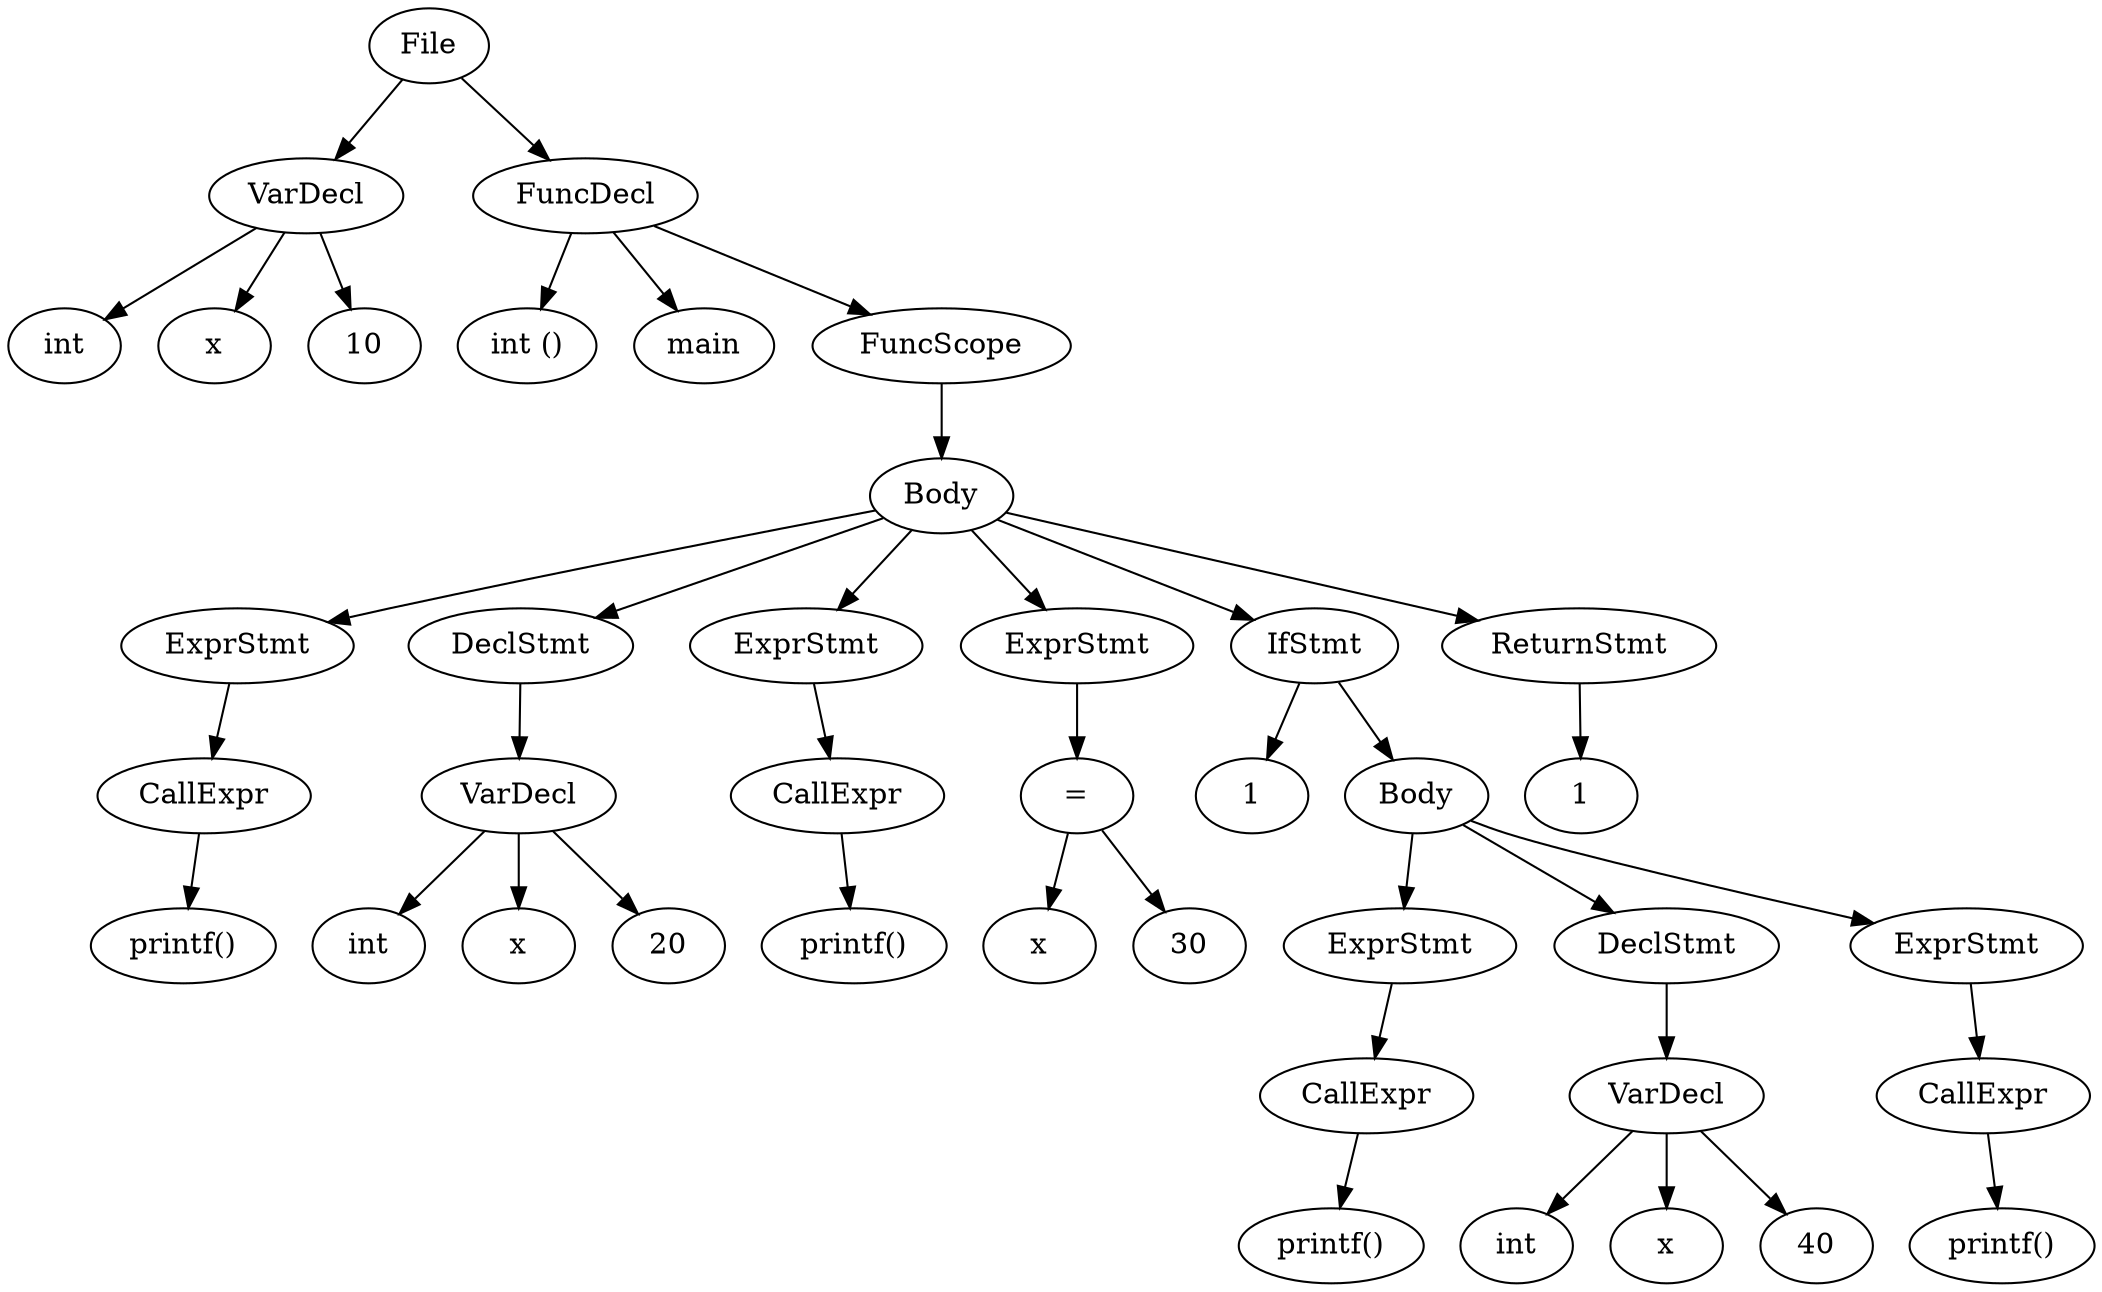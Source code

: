 digraph {n0 [label="File"];
n1 [label="VarDecl"];
n2 [label="int"];
n3 [label="x"];
n4 [label="10"];
n5 [label="FuncDecl"];
n6 [label="int ()"];
n7 [label="main"];
n8 [label="FuncScope"];
n10 [label="Body"];
n12 [label="ExprStmt"];
n13 [label="CallExpr"];
n14 [label="printf()"];
n16 [label="DeclStmt"];
n17 [label="VarDecl"];
n18 [label="int"];
n19 [label="x"];
n20 [label="20"];
n21 [label="ExprStmt"];
n22 [label="CallExpr"];
n23 [label="printf()"];
n25 [label="ExprStmt"];
n26 [label="="];
n27 [label="x"];
n28 [label="30"];
n29 [label="IfStmt"];
n31 [label="1"];
n32 [label="Body"];
n34 [label="ExprStmt"];
n35 [label="CallExpr"];
n36 [label="printf()"];
n38 [label="DeclStmt"];
n39 [label="VarDecl"];
n40 [label="int"];
n41 [label="x"];
n42 [label="40"];
n43 [label="ExprStmt"];
n44 [label="CallExpr"];
n45 [label="printf()"];
n47 [label="ReturnStmt"];
n48 [label="1"];
n0 -> n1
n1 -> n2
n1 -> n3
n1 -> n4
n0 -> n5
n5 -> n6
n5 -> n7
n5 -> n8
n8 -> n10
n10 -> n12
n12 -> n13
n13 -> n14
n10 -> n16
n16 -> n17
n17 -> n18
n17 -> n19
n17 -> n20
n10 -> n21
n21 -> n22
n22 -> n23
n10 -> n25
n25 -> n26
n26 -> n27
n26 -> n28
n10 -> n29
n29 -> n31
n29 -> n32
n32 -> n34
n34 -> n35
n35 -> n36
n32 -> n38
n38 -> n39
n39 -> n40
n39 -> n41
n39 -> n42
n32 -> n43
n43 -> n44
n44 -> n45
n10 -> n47
n47 -> n48
}
